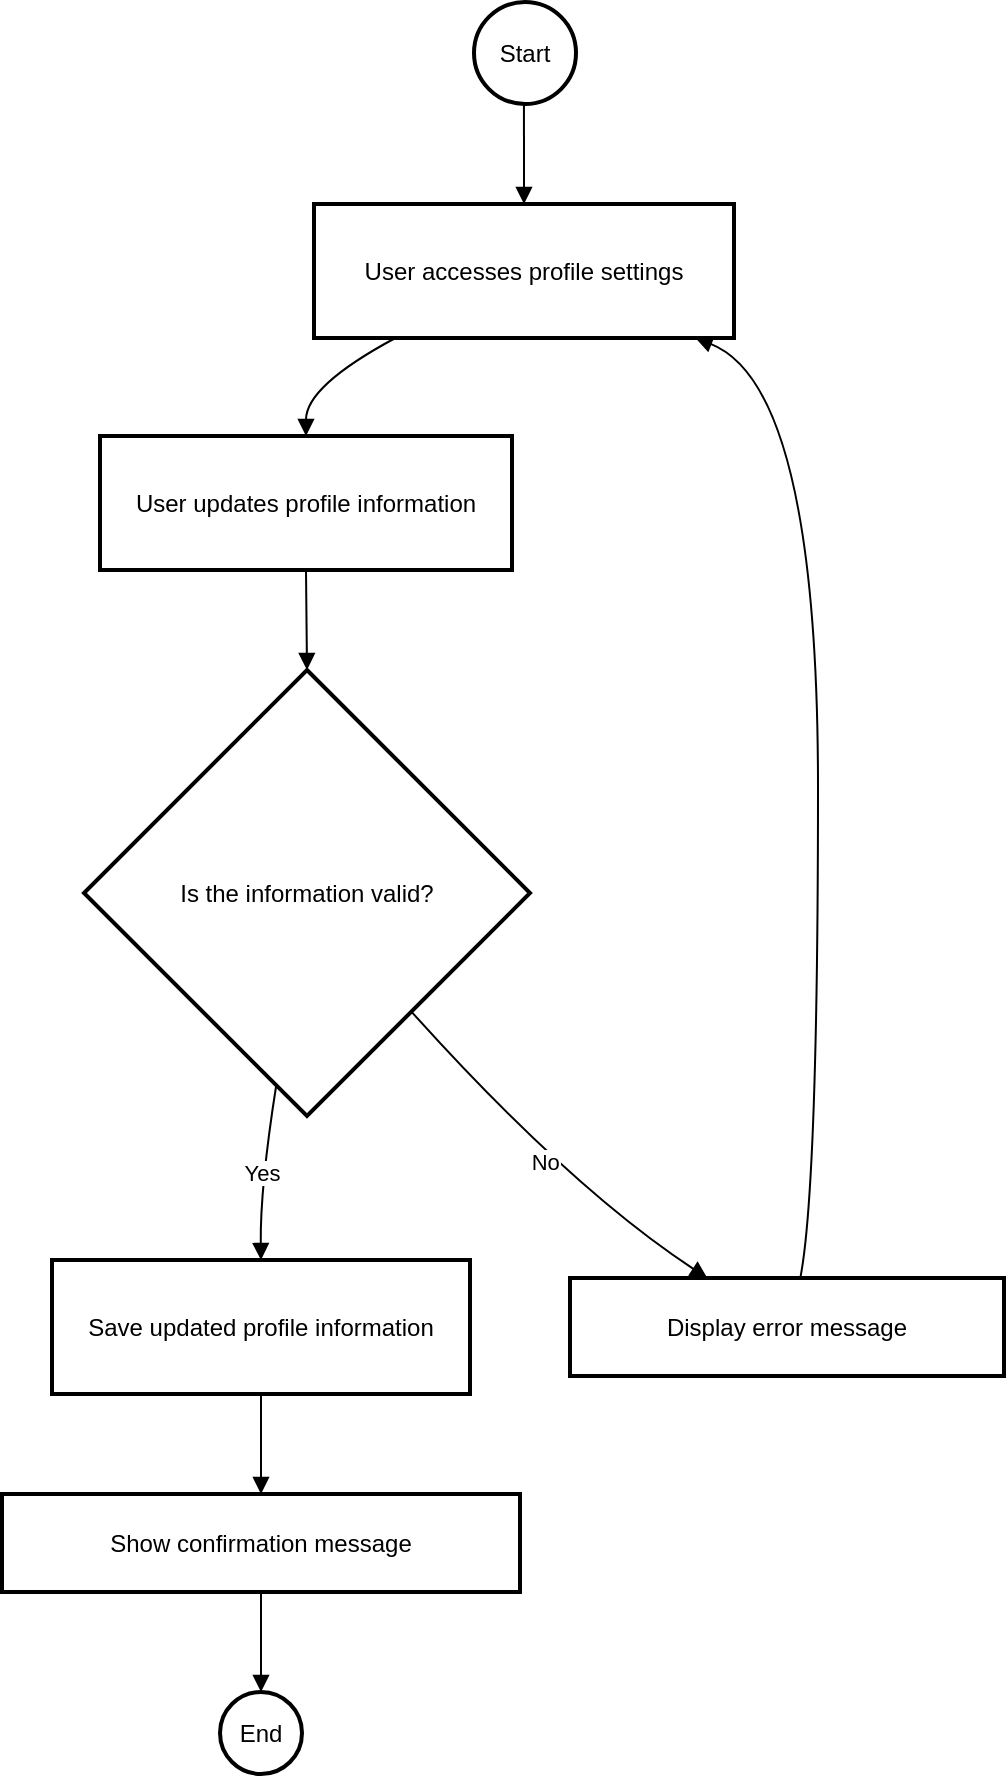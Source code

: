 <mxfile version="24.7.17">
  <diagram name="Page-1" id="M3qMPmKcATXmmoVNSZgg">
    <mxGraphModel dx="1434" dy="746" grid="1" gridSize="10" guides="1" tooltips="1" connect="1" arrows="1" fold="1" page="1" pageScale="1" pageWidth="850" pageHeight="1100" math="0" shadow="0">
      <root>
        <mxCell id="0" />
        <mxCell id="1" parent="0" />
        <mxCell id="JKOkEMV6gc6lej_M5oBY-1" value="Start" style="ellipse;aspect=fixed;strokeWidth=2;whiteSpace=wrap;" vertex="1" parent="1">
          <mxGeometry x="256" y="20" width="51" height="51" as="geometry" />
        </mxCell>
        <mxCell id="JKOkEMV6gc6lej_M5oBY-2" value="User accesses profile settings" style="whiteSpace=wrap;strokeWidth=2;" vertex="1" parent="1">
          <mxGeometry x="176" y="121" width="210" height="67" as="geometry" />
        </mxCell>
        <mxCell id="JKOkEMV6gc6lej_M5oBY-3" value="User updates profile information" style="whiteSpace=wrap;strokeWidth=2;" vertex="1" parent="1">
          <mxGeometry x="69" y="237" width="206" height="67" as="geometry" />
        </mxCell>
        <mxCell id="JKOkEMV6gc6lej_M5oBY-4" value="Is the information valid?" style="rhombus;strokeWidth=2;whiteSpace=wrap;" vertex="1" parent="1">
          <mxGeometry x="61" y="354" width="223" height="223" as="geometry" />
        </mxCell>
        <mxCell id="JKOkEMV6gc6lej_M5oBY-5" value="Save updated profile information" style="whiteSpace=wrap;strokeWidth=2;" vertex="1" parent="1">
          <mxGeometry x="45" y="649" width="209" height="67" as="geometry" />
        </mxCell>
        <mxCell id="JKOkEMV6gc6lej_M5oBY-6" value="Show confirmation message" style="whiteSpace=wrap;strokeWidth=2;" vertex="1" parent="1">
          <mxGeometry x="20" y="766" width="259" height="49" as="geometry" />
        </mxCell>
        <mxCell id="JKOkEMV6gc6lej_M5oBY-7" value="End" style="ellipse;aspect=fixed;strokeWidth=2;whiteSpace=wrap;" vertex="1" parent="1">
          <mxGeometry x="129" y="865" width="41" height="41" as="geometry" />
        </mxCell>
        <mxCell id="JKOkEMV6gc6lej_M5oBY-8" value="Display error message" style="whiteSpace=wrap;strokeWidth=2;" vertex="1" parent="1">
          <mxGeometry x="304" y="658" width="217" height="49" as="geometry" />
        </mxCell>
        <mxCell id="JKOkEMV6gc6lej_M5oBY-9" value="" style="curved=1;startArrow=none;endArrow=block;exitX=0.49;exitY=0.99;entryX=0.5;entryY=-0.01;rounded=0;" edge="1" parent="1" source="JKOkEMV6gc6lej_M5oBY-1" target="JKOkEMV6gc6lej_M5oBY-2">
          <mxGeometry relative="1" as="geometry">
            <Array as="points" />
          </mxGeometry>
        </mxCell>
        <mxCell id="JKOkEMV6gc6lej_M5oBY-10" value="" style="curved=1;startArrow=none;endArrow=block;exitX=0.2;exitY=0.99;entryX=0.5;entryY=0;rounded=0;" edge="1" parent="1" source="JKOkEMV6gc6lej_M5oBY-2" target="JKOkEMV6gc6lej_M5oBY-3">
          <mxGeometry relative="1" as="geometry">
            <Array as="points">
              <mxPoint x="172" y="212" />
            </Array>
          </mxGeometry>
        </mxCell>
        <mxCell id="JKOkEMV6gc6lej_M5oBY-11" value="" style="curved=1;startArrow=none;endArrow=block;exitX=0.5;exitY=1;entryX=0.5;entryY=0;rounded=0;" edge="1" parent="1" source="JKOkEMV6gc6lej_M5oBY-3" target="JKOkEMV6gc6lej_M5oBY-4">
          <mxGeometry relative="1" as="geometry">
            <Array as="points" />
          </mxGeometry>
        </mxCell>
        <mxCell id="JKOkEMV6gc6lej_M5oBY-12" value="Yes" style="curved=1;startArrow=none;endArrow=block;exitX=0.42;exitY=1;entryX=0.5;entryY=0.01;rounded=0;" edge="1" parent="1" source="JKOkEMV6gc6lej_M5oBY-4" target="JKOkEMV6gc6lej_M5oBY-5">
          <mxGeometry relative="1" as="geometry">
            <Array as="points">
              <mxPoint x="149" y="613" />
            </Array>
          </mxGeometry>
        </mxCell>
        <mxCell id="JKOkEMV6gc6lej_M5oBY-13" value="" style="curved=1;startArrow=none;endArrow=block;exitX=0.5;exitY=1;entryX=0.5;entryY=0;rounded=0;" edge="1" parent="1" source="JKOkEMV6gc6lej_M5oBY-5" target="JKOkEMV6gc6lej_M5oBY-6">
          <mxGeometry relative="1" as="geometry">
            <Array as="points" />
          </mxGeometry>
        </mxCell>
        <mxCell id="JKOkEMV6gc6lej_M5oBY-14" value="" style="curved=1;startArrow=none;endArrow=block;exitX=0.5;exitY=1;entryX=0.5;entryY=0;rounded=0;" edge="1" parent="1" source="JKOkEMV6gc6lej_M5oBY-6" target="JKOkEMV6gc6lej_M5oBY-7">
          <mxGeometry relative="1" as="geometry">
            <Array as="points" />
          </mxGeometry>
        </mxCell>
        <mxCell id="JKOkEMV6gc6lej_M5oBY-15" value="No" style="curved=1;startArrow=none;endArrow=block;exitX=0.94;exitY=1;entryX=0.32;entryY=0.01;rounded=0;" edge="1" parent="1" source="JKOkEMV6gc6lej_M5oBY-4" target="JKOkEMV6gc6lej_M5oBY-8">
          <mxGeometry relative="1" as="geometry">
            <Array as="points">
              <mxPoint x="304" y="613" />
            </Array>
          </mxGeometry>
        </mxCell>
        <mxCell id="JKOkEMV6gc6lej_M5oBY-16" value="" style="curved=1;startArrow=none;endArrow=block;exitX=0.53;exitY=0.01;entryX=0.9;entryY=0.99;rounded=0;" edge="1" parent="1" source="JKOkEMV6gc6lej_M5oBY-8" target="JKOkEMV6gc6lej_M5oBY-2">
          <mxGeometry relative="1" as="geometry">
            <Array as="points">
              <mxPoint x="428" y="613" />
              <mxPoint x="428" y="212" />
            </Array>
          </mxGeometry>
        </mxCell>
      </root>
    </mxGraphModel>
  </diagram>
</mxfile>
